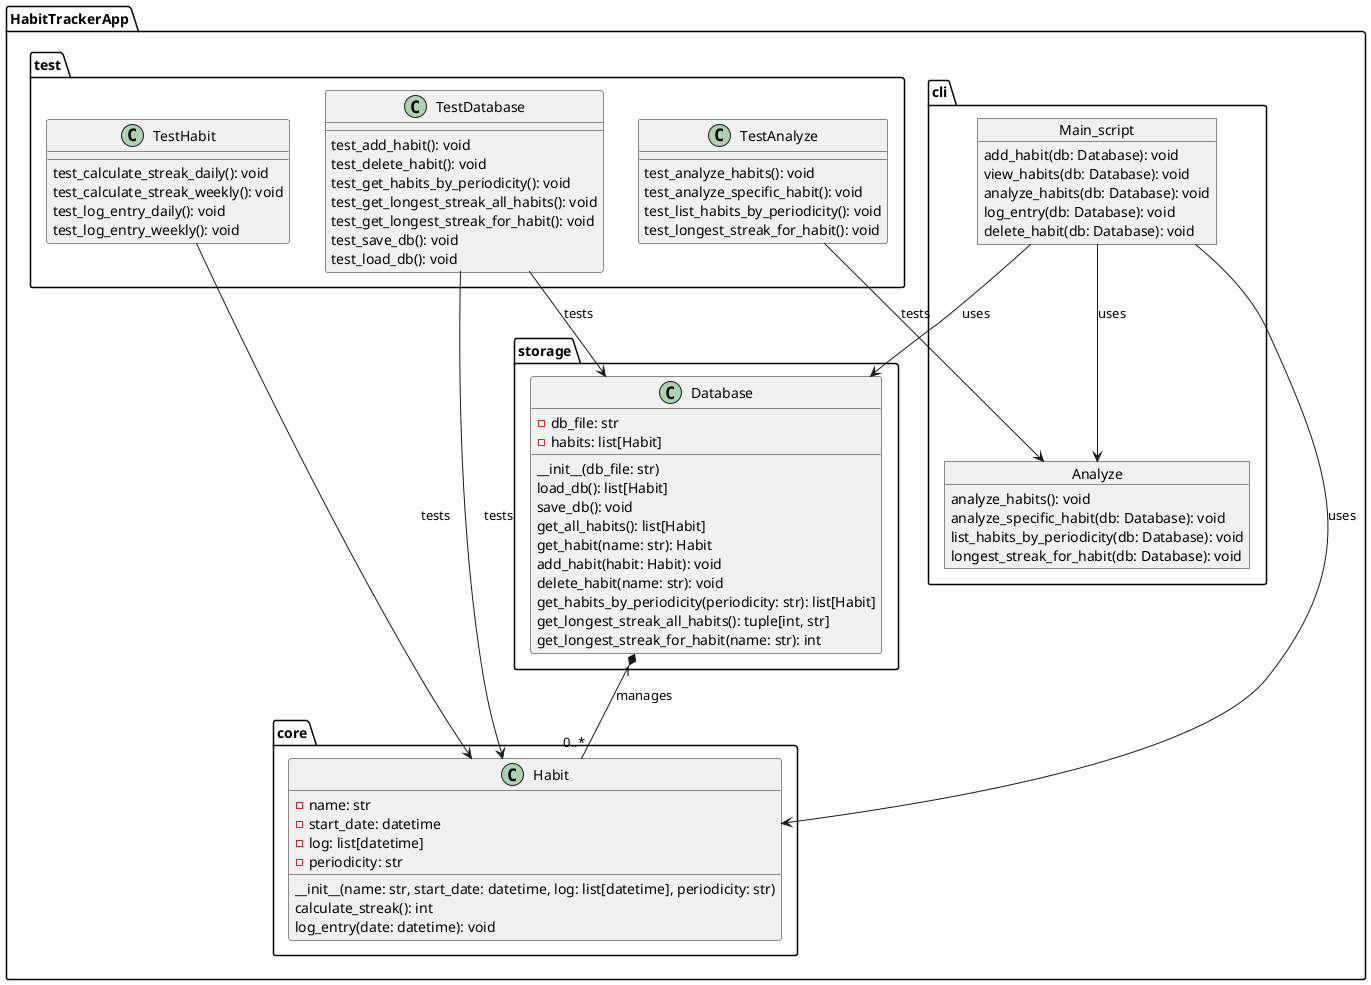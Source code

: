 @startuml
package "HabitTrackerApp" {
    package "core" {
        class Habit {
            - name: str
            - start_date: datetime
            - log: list[datetime]
            - periodicity: str
            __init__(name: str, start_date: datetime, log: list[datetime], periodicity: str)
            calculate_streak(): int
            log_entry(date: datetime): void
        }
    }

    package "storage" {
        class Database {
            - db_file: str
            - habits: list[Habit]
            __init__(db_file: str)
            load_db(): list[Habit]
            save_db(): void
            get_all_habits(): list[Habit]
            get_habit(name: str): Habit
            add_habit(habit: Habit): void
            delete_habit(name: str): void
            get_habits_by_periodicity(periodicity: str): list[Habit]
            get_longest_streak_all_habits(): tuple[int, str]
            get_longest_streak_for_habit(name: str): int
        }
    }

    package "cli" {
        object Main_script {
            add_habit(db: Database): void
            view_habits(db: Database): void
            analyze_habits(db: Database): void
            log_entry(db: Database): void
            delete_habit(db: Database): void
        }

        object Analyze {
            analyze_habits(): void
            analyze_specific_habit(db: Database): void
            list_habits_by_periodicity(db: Database): void
            longest_streak_for_habit(db: Database): void
        }
    }

    package "test" {
        class TestHabit {
            test_calculate_streak_daily(): void
            test_calculate_streak_weekly(): void
            test_log_entry_daily(): void
            test_log_entry_weekly(): void
        }

        class TestDatabase {
            test_add_habit(): void
            test_delete_habit(): void
            test_get_habits_by_periodicity(): void
            test_get_longest_streak_all_habits(): void
            test_get_longest_streak_for_habit(): void
            test_save_db(): void
            test_load_db(): void
        }

        class TestAnalyze {
            test_analyze_habits(): void
            test_analyze_specific_habit(): void
            test_list_habits_by_periodicity(): void
            test_longest_streak_for_habit(): void
        }
    }

    Main_script -down-> Habit : uses
    Main_script -down-> Database : uses
    Main_script -down-> Analyze : uses

    TestHabit -down-> Habit : tests
    TestDatabase -down-> Database : tests
    TestDatabase -down-> Habit : tests
    TestAnalyze -down-> Analyze : tests

    Database "1" *-down- "0..*" Habit : manages
}
@enduml
